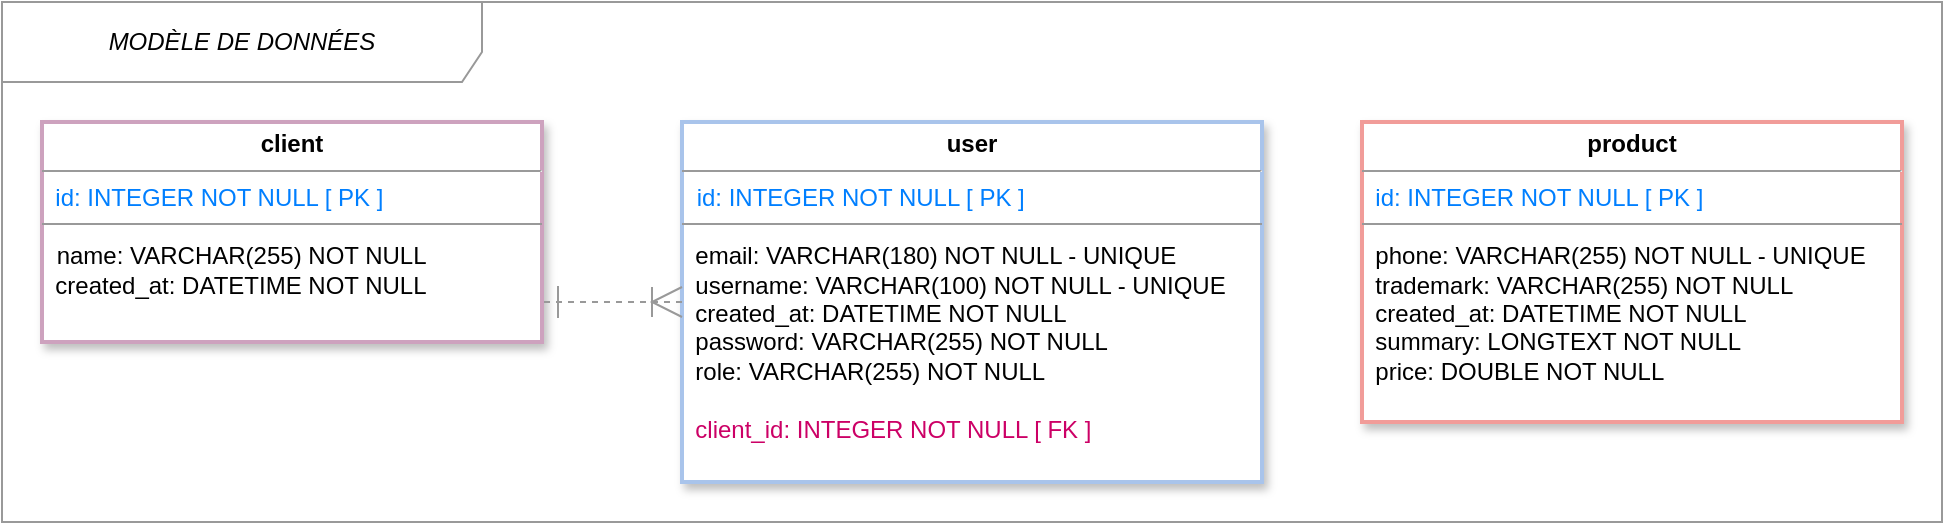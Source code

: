 <mxfile version="14.4.4" type="device"><diagram id="zo3Z8OIjbRjMRSa6nkiR" name="Page-1"><mxGraphModel dx="1090" dy="597" grid="1" gridSize="10" guides="1" tooltips="1" connect="1" arrows="1" fold="1" page="1" pageScale="1" pageWidth="827" pageHeight="1169" math="0" shadow="0"><root><mxCell id="0"/><mxCell id="1" parent="0"/><mxCell id="fkjt4uzKcZgQRxpVQ1lF-1" value="MODÈLE DE DONNÉES" style="shape=umlFrame;whiteSpace=wrap;html=1;width=240;height=40;fillColor=#FFFFFF;swimlaneFillColor=#ffffff;strokeColor=#999999;fontSize=12;fontStyle=2" parent="1" vertex="1"><mxGeometry x="180" y="70" width="970" height="260" as="geometry"/></mxCell><mxCell id="fkjt4uzKcZgQRxpVQ1lF-3" value="&lt;p style=&quot;margin: 0px ; margin-top: 4px ; text-align: center&quot;&gt;&lt;b&gt;user&lt;/b&gt;&lt;/p&gt;&lt;hr size=&quot;1&quot;&gt;&lt;p style=&quot;margin: 0px ; margin-left: 4px&quot;&gt;&lt;span style=&quot;color: rgb(0 , 127 , 255)&quot;&gt;&amp;nbsp;id: INTEGER NOT NULL [ PK ]&lt;/span&gt;&lt;/p&gt;&lt;p style=&quot;margin: 0px ; margin-left: 4px&quot;&gt;&lt;br&gt;&lt;/p&gt;&amp;nbsp; email: VARCHAR(180) NOT NULL - UNIQUE&lt;span&gt;&amp;nbsp;&lt;/span&gt;&lt;br&gt;&amp;nbsp; username: VARCHAR(100) NOT NULL - UNIQUE&lt;br&gt;&amp;nbsp; created_at: DATETIME NOT NULL&lt;br&gt;&amp;nbsp; password: VARCHAR(255) NOT NULL&lt;br&gt;&amp;nbsp; role: VARCHAR(255) NOT NULL&lt;span&gt;&amp;nbsp;&lt;/span&gt;&lt;br&gt;&lt;p style=&quot;margin: 0px 0px 0px 4px&quot;&gt;&lt;br&gt;&lt;/p&gt;&amp;nbsp;&amp;nbsp;&lt;span style=&quot;color: rgb(204 , 0 , 102)&quot;&gt;client_id:&amp;nbsp;&lt;/span&gt;&lt;span style=&quot;color: rgb(204 , 0 , 102)&quot;&gt;INTEGER NOT NULL [ FK ]&lt;/span&gt;" style="verticalAlign=top;align=left;overflow=fill;fontSize=12;fontFamily=Helvetica;html=1;gradientDirection=north;strokeWidth=2;rounded=0;shadow=1;strokeColor=#A9C4EB;" parent="1" vertex="1"><mxGeometry x="520" y="130" width="290" height="180" as="geometry"/></mxCell><mxCell id="fkjt4uzKcZgQRxpVQ1lF-9" value="&lt;p style=&quot;margin: 0px ; margin-top: 4px ; text-align: center&quot;&gt;&lt;b&gt;client&lt;/b&gt;&lt;/p&gt;&lt;hr size=&quot;1&quot;&gt;&lt;span style=&quot;color: rgb(0 , 127 , 255)&quot;&gt;&amp;nbsp; id: INTEGER NOT NULL [ PK ]&lt;/span&gt;&lt;br style=&quot;color: rgb(0 , 127 , 255)&quot;&gt;&lt;p style=&quot;margin: 0px ; margin-left: 4px&quot;&gt;&lt;font color=&quot;#007fff&quot;&gt;&amp;nbsp;&lt;/font&gt;&lt;br&gt;&lt;/p&gt;&lt;p style=&quot;margin: 0px ; margin-left: 4px&quot;&gt;&lt;span&gt;&amp;nbsp;name: VARCHAR(255) NOT NULL&lt;/span&gt;&lt;span&gt;&amp;nbsp;&lt;/span&gt;&lt;/p&gt;&amp;nbsp; created_at: DATETIME NOT NULL" style="verticalAlign=top;align=left;overflow=fill;fontSize=12;fontFamily=Helvetica;html=1;fillColor=#FFFFFF;strokeWidth=2;shadow=1;strokeColor=#CDA2BE;" parent="1" vertex="1"><mxGeometry x="200" y="130" width="250" height="110" as="geometry"/></mxCell><mxCell id="fkjt4uzKcZgQRxpVQ1lF-15" value="&lt;p style=&quot;margin: 0px ; margin-top: 4px ; text-align: center&quot;&gt;&lt;b&gt;product&lt;/b&gt;&lt;/p&gt;&lt;hr size=&quot;1&quot;&gt;&lt;span style=&quot;color: rgb(0 , 127 , 255)&quot;&gt;&amp;nbsp; id: INTEGER NOT NULL [ PK ]&lt;/span&gt;&lt;br style=&quot;color: rgb(0 , 127 , 255)&quot;&gt;&lt;p style=&quot;margin: 0px ; margin-left: 4px&quot;&gt;&lt;font color=&quot;#007fff&quot;&gt;&amp;nbsp;&lt;/font&gt;&lt;/p&gt;&amp;nbsp; phone: VARCHAR(255) NOT NULL - UNIQUE&amp;nbsp;&lt;br&gt;&amp;nbsp; trademark: VARCHAR(255) NOT NULL&lt;br&gt;&amp;nbsp; created_at: DATETIME NOT NULL&lt;br&gt;&amp;nbsp; summary: LONGTEXT NOT NULL&lt;br&gt;&amp;nbsp; price: DOUBLE NOT NULL&amp;nbsp;&lt;br&gt;&lt;p style=&quot;margin: 0px ; margin-left: 4px&quot;&gt;&lt;font color=&quot;#007FFF&quot;&gt;&lt;br&gt;&lt;/font&gt;&lt;/p&gt;" style="verticalAlign=top;align=left;overflow=fill;fontSize=12;fontFamily=Helvetica;html=1;fillColor=#FFFFFF;strokeWidth=2;shadow=1;strokeColor=#F19C99;" parent="1" vertex="1"><mxGeometry x="860" y="130" width="270" height="150" as="geometry"/></mxCell><mxCell id="fkjt4uzKcZgQRxpVQ1lF-25" value="" style="line;strokeWidth=1;fillColor=none;align=left;verticalAlign=middle;spacingTop=-1;spacingLeft=3;spacingRight=3;rotatable=0;labelPosition=right;points=[];portConstraint=eastwest;strokeColor=#999999;" parent="1" vertex="1"><mxGeometry x="520" y="177" width="290" height="8" as="geometry"/></mxCell><mxCell id="fkjt4uzKcZgQRxpVQ1lF-26" value="" style="line;strokeWidth=1;fillColor=none;align=left;verticalAlign=middle;spacingTop=-1;spacingLeft=3;spacingRight=3;rotatable=0;labelPosition=right;points=[];portConstraint=eastwest;strokeColor=#999999;" parent="1" vertex="1"><mxGeometry x="200" y="177" width="250" height="8" as="geometry"/></mxCell><mxCell id="fkjt4uzKcZgQRxpVQ1lF-28" value="" style="line;strokeWidth=1;fillColor=none;align=left;verticalAlign=middle;spacingTop=-1;spacingLeft=3;spacingRight=3;rotatable=0;labelPosition=right;points=[];portConstraint=eastwest;strokeColor=#999999;" parent="1" vertex="1"><mxGeometry x="860" y="177" width="270" height="8" as="geometry"/></mxCell><mxCell id="fkjt4uzKcZgQRxpVQ1lF-34" value="" style="endArrow=ERone;dashed=1;html=1;exitX=0;exitY=0.5;exitDx=0;exitDy=0;startArrow=ERoneToMany;startFill=0;startSize=13;endFill=0;endSize=14;strokeColor=#999999;" parent="1" edge="1" source="fkjt4uzKcZgQRxpVQ1lF-3"><mxGeometry width="50" height="50" relative="1" as="geometry"><mxPoint x="530" y="194.5" as="sourcePoint"/><mxPoint x="450" y="220" as="targetPoint"/><Array as="points"/></mxGeometry></mxCell></root></mxGraphModel></diagram></mxfile>